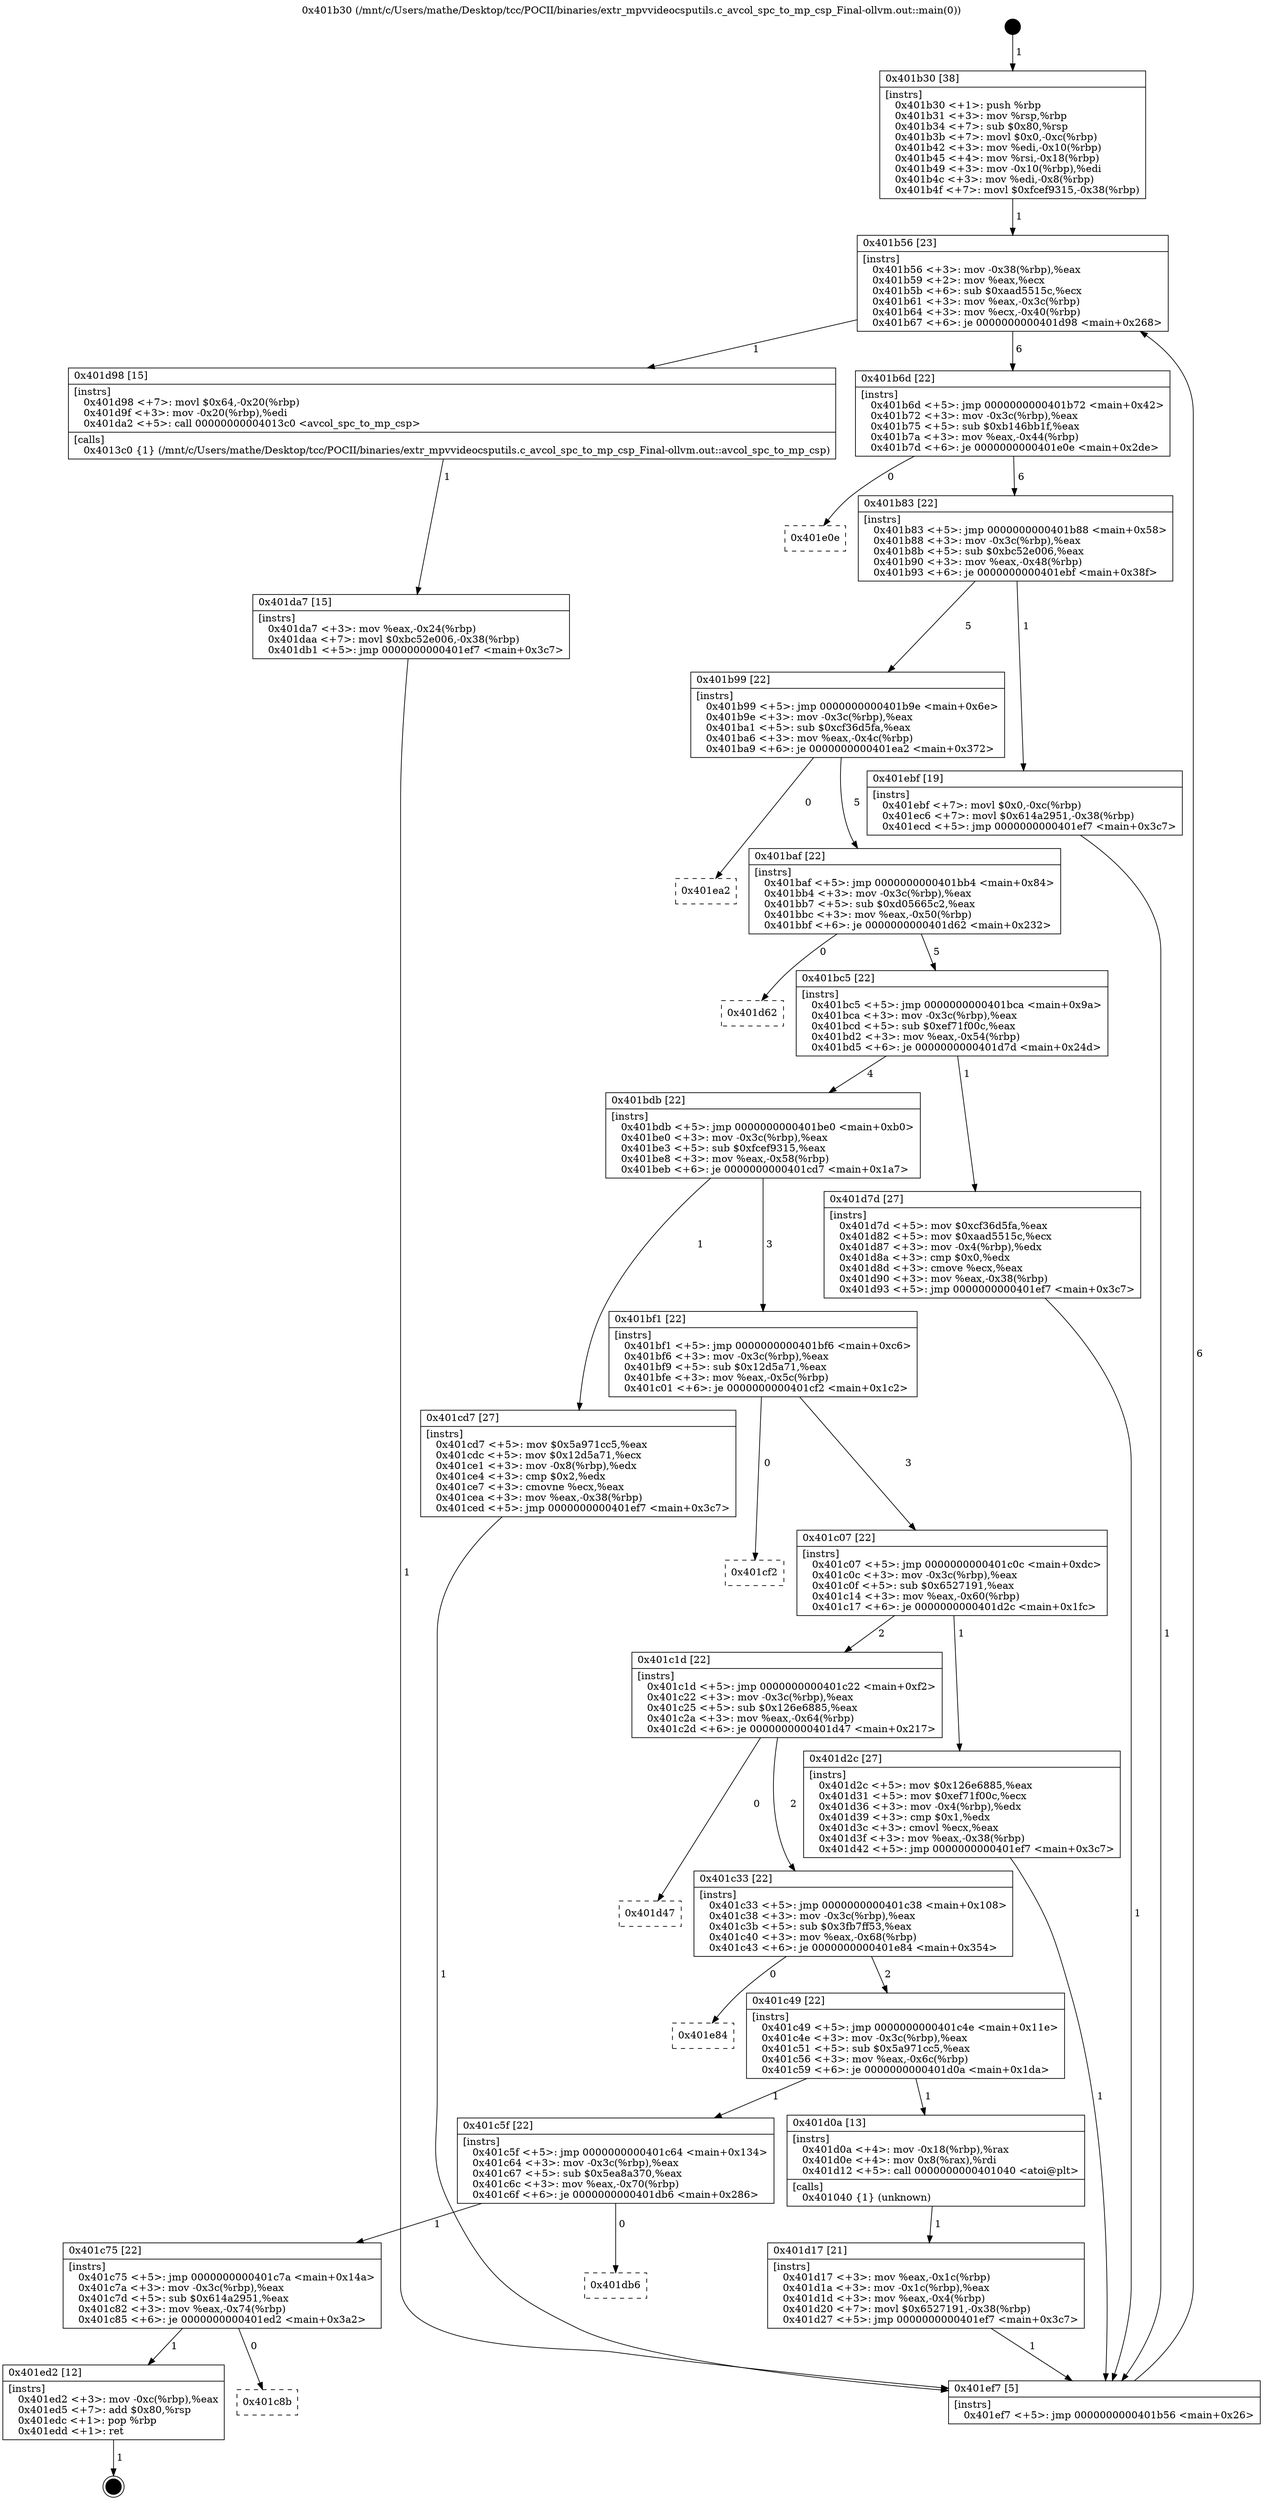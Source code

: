 digraph "0x401b30" {
  label = "0x401b30 (/mnt/c/Users/mathe/Desktop/tcc/POCII/binaries/extr_mpvvideocsputils.c_avcol_spc_to_mp_csp_Final-ollvm.out::main(0))"
  labelloc = "t"
  node[shape=record]

  Entry [label="",width=0.3,height=0.3,shape=circle,fillcolor=black,style=filled]
  "0x401b56" [label="{
     0x401b56 [23]\l
     | [instrs]\l
     &nbsp;&nbsp;0x401b56 \<+3\>: mov -0x38(%rbp),%eax\l
     &nbsp;&nbsp;0x401b59 \<+2\>: mov %eax,%ecx\l
     &nbsp;&nbsp;0x401b5b \<+6\>: sub $0xaad5515c,%ecx\l
     &nbsp;&nbsp;0x401b61 \<+3\>: mov %eax,-0x3c(%rbp)\l
     &nbsp;&nbsp;0x401b64 \<+3\>: mov %ecx,-0x40(%rbp)\l
     &nbsp;&nbsp;0x401b67 \<+6\>: je 0000000000401d98 \<main+0x268\>\l
  }"]
  "0x401d98" [label="{
     0x401d98 [15]\l
     | [instrs]\l
     &nbsp;&nbsp;0x401d98 \<+7\>: movl $0x64,-0x20(%rbp)\l
     &nbsp;&nbsp;0x401d9f \<+3\>: mov -0x20(%rbp),%edi\l
     &nbsp;&nbsp;0x401da2 \<+5\>: call 00000000004013c0 \<avcol_spc_to_mp_csp\>\l
     | [calls]\l
     &nbsp;&nbsp;0x4013c0 \{1\} (/mnt/c/Users/mathe/Desktop/tcc/POCII/binaries/extr_mpvvideocsputils.c_avcol_spc_to_mp_csp_Final-ollvm.out::avcol_spc_to_mp_csp)\l
  }"]
  "0x401b6d" [label="{
     0x401b6d [22]\l
     | [instrs]\l
     &nbsp;&nbsp;0x401b6d \<+5\>: jmp 0000000000401b72 \<main+0x42\>\l
     &nbsp;&nbsp;0x401b72 \<+3\>: mov -0x3c(%rbp),%eax\l
     &nbsp;&nbsp;0x401b75 \<+5\>: sub $0xb146bb1f,%eax\l
     &nbsp;&nbsp;0x401b7a \<+3\>: mov %eax,-0x44(%rbp)\l
     &nbsp;&nbsp;0x401b7d \<+6\>: je 0000000000401e0e \<main+0x2de\>\l
  }"]
  Exit [label="",width=0.3,height=0.3,shape=circle,fillcolor=black,style=filled,peripheries=2]
  "0x401e0e" [label="{
     0x401e0e\l
  }", style=dashed]
  "0x401b83" [label="{
     0x401b83 [22]\l
     | [instrs]\l
     &nbsp;&nbsp;0x401b83 \<+5\>: jmp 0000000000401b88 \<main+0x58\>\l
     &nbsp;&nbsp;0x401b88 \<+3\>: mov -0x3c(%rbp),%eax\l
     &nbsp;&nbsp;0x401b8b \<+5\>: sub $0xbc52e006,%eax\l
     &nbsp;&nbsp;0x401b90 \<+3\>: mov %eax,-0x48(%rbp)\l
     &nbsp;&nbsp;0x401b93 \<+6\>: je 0000000000401ebf \<main+0x38f\>\l
  }"]
  "0x401c8b" [label="{
     0x401c8b\l
  }", style=dashed]
  "0x401ebf" [label="{
     0x401ebf [19]\l
     | [instrs]\l
     &nbsp;&nbsp;0x401ebf \<+7\>: movl $0x0,-0xc(%rbp)\l
     &nbsp;&nbsp;0x401ec6 \<+7\>: movl $0x614a2951,-0x38(%rbp)\l
     &nbsp;&nbsp;0x401ecd \<+5\>: jmp 0000000000401ef7 \<main+0x3c7\>\l
  }"]
  "0x401b99" [label="{
     0x401b99 [22]\l
     | [instrs]\l
     &nbsp;&nbsp;0x401b99 \<+5\>: jmp 0000000000401b9e \<main+0x6e\>\l
     &nbsp;&nbsp;0x401b9e \<+3\>: mov -0x3c(%rbp),%eax\l
     &nbsp;&nbsp;0x401ba1 \<+5\>: sub $0xcf36d5fa,%eax\l
     &nbsp;&nbsp;0x401ba6 \<+3\>: mov %eax,-0x4c(%rbp)\l
     &nbsp;&nbsp;0x401ba9 \<+6\>: je 0000000000401ea2 \<main+0x372\>\l
  }"]
  "0x401ed2" [label="{
     0x401ed2 [12]\l
     | [instrs]\l
     &nbsp;&nbsp;0x401ed2 \<+3\>: mov -0xc(%rbp),%eax\l
     &nbsp;&nbsp;0x401ed5 \<+7\>: add $0x80,%rsp\l
     &nbsp;&nbsp;0x401edc \<+1\>: pop %rbp\l
     &nbsp;&nbsp;0x401edd \<+1\>: ret\l
  }"]
  "0x401ea2" [label="{
     0x401ea2\l
  }", style=dashed]
  "0x401baf" [label="{
     0x401baf [22]\l
     | [instrs]\l
     &nbsp;&nbsp;0x401baf \<+5\>: jmp 0000000000401bb4 \<main+0x84\>\l
     &nbsp;&nbsp;0x401bb4 \<+3\>: mov -0x3c(%rbp),%eax\l
     &nbsp;&nbsp;0x401bb7 \<+5\>: sub $0xd05665c2,%eax\l
     &nbsp;&nbsp;0x401bbc \<+3\>: mov %eax,-0x50(%rbp)\l
     &nbsp;&nbsp;0x401bbf \<+6\>: je 0000000000401d62 \<main+0x232\>\l
  }"]
  "0x401c75" [label="{
     0x401c75 [22]\l
     | [instrs]\l
     &nbsp;&nbsp;0x401c75 \<+5\>: jmp 0000000000401c7a \<main+0x14a\>\l
     &nbsp;&nbsp;0x401c7a \<+3\>: mov -0x3c(%rbp),%eax\l
     &nbsp;&nbsp;0x401c7d \<+5\>: sub $0x614a2951,%eax\l
     &nbsp;&nbsp;0x401c82 \<+3\>: mov %eax,-0x74(%rbp)\l
     &nbsp;&nbsp;0x401c85 \<+6\>: je 0000000000401ed2 \<main+0x3a2\>\l
  }"]
  "0x401d62" [label="{
     0x401d62\l
  }", style=dashed]
  "0x401bc5" [label="{
     0x401bc5 [22]\l
     | [instrs]\l
     &nbsp;&nbsp;0x401bc5 \<+5\>: jmp 0000000000401bca \<main+0x9a\>\l
     &nbsp;&nbsp;0x401bca \<+3\>: mov -0x3c(%rbp),%eax\l
     &nbsp;&nbsp;0x401bcd \<+5\>: sub $0xef71f00c,%eax\l
     &nbsp;&nbsp;0x401bd2 \<+3\>: mov %eax,-0x54(%rbp)\l
     &nbsp;&nbsp;0x401bd5 \<+6\>: je 0000000000401d7d \<main+0x24d\>\l
  }"]
  "0x401db6" [label="{
     0x401db6\l
  }", style=dashed]
  "0x401d7d" [label="{
     0x401d7d [27]\l
     | [instrs]\l
     &nbsp;&nbsp;0x401d7d \<+5\>: mov $0xcf36d5fa,%eax\l
     &nbsp;&nbsp;0x401d82 \<+5\>: mov $0xaad5515c,%ecx\l
     &nbsp;&nbsp;0x401d87 \<+3\>: mov -0x4(%rbp),%edx\l
     &nbsp;&nbsp;0x401d8a \<+3\>: cmp $0x0,%edx\l
     &nbsp;&nbsp;0x401d8d \<+3\>: cmove %ecx,%eax\l
     &nbsp;&nbsp;0x401d90 \<+3\>: mov %eax,-0x38(%rbp)\l
     &nbsp;&nbsp;0x401d93 \<+5\>: jmp 0000000000401ef7 \<main+0x3c7\>\l
  }"]
  "0x401bdb" [label="{
     0x401bdb [22]\l
     | [instrs]\l
     &nbsp;&nbsp;0x401bdb \<+5\>: jmp 0000000000401be0 \<main+0xb0\>\l
     &nbsp;&nbsp;0x401be0 \<+3\>: mov -0x3c(%rbp),%eax\l
     &nbsp;&nbsp;0x401be3 \<+5\>: sub $0xfcef9315,%eax\l
     &nbsp;&nbsp;0x401be8 \<+3\>: mov %eax,-0x58(%rbp)\l
     &nbsp;&nbsp;0x401beb \<+6\>: je 0000000000401cd7 \<main+0x1a7\>\l
  }"]
  "0x401da7" [label="{
     0x401da7 [15]\l
     | [instrs]\l
     &nbsp;&nbsp;0x401da7 \<+3\>: mov %eax,-0x24(%rbp)\l
     &nbsp;&nbsp;0x401daa \<+7\>: movl $0xbc52e006,-0x38(%rbp)\l
     &nbsp;&nbsp;0x401db1 \<+5\>: jmp 0000000000401ef7 \<main+0x3c7\>\l
  }"]
  "0x401cd7" [label="{
     0x401cd7 [27]\l
     | [instrs]\l
     &nbsp;&nbsp;0x401cd7 \<+5\>: mov $0x5a971cc5,%eax\l
     &nbsp;&nbsp;0x401cdc \<+5\>: mov $0x12d5a71,%ecx\l
     &nbsp;&nbsp;0x401ce1 \<+3\>: mov -0x8(%rbp),%edx\l
     &nbsp;&nbsp;0x401ce4 \<+3\>: cmp $0x2,%edx\l
     &nbsp;&nbsp;0x401ce7 \<+3\>: cmovne %ecx,%eax\l
     &nbsp;&nbsp;0x401cea \<+3\>: mov %eax,-0x38(%rbp)\l
     &nbsp;&nbsp;0x401ced \<+5\>: jmp 0000000000401ef7 \<main+0x3c7\>\l
  }"]
  "0x401bf1" [label="{
     0x401bf1 [22]\l
     | [instrs]\l
     &nbsp;&nbsp;0x401bf1 \<+5\>: jmp 0000000000401bf6 \<main+0xc6\>\l
     &nbsp;&nbsp;0x401bf6 \<+3\>: mov -0x3c(%rbp),%eax\l
     &nbsp;&nbsp;0x401bf9 \<+5\>: sub $0x12d5a71,%eax\l
     &nbsp;&nbsp;0x401bfe \<+3\>: mov %eax,-0x5c(%rbp)\l
     &nbsp;&nbsp;0x401c01 \<+6\>: je 0000000000401cf2 \<main+0x1c2\>\l
  }"]
  "0x401ef7" [label="{
     0x401ef7 [5]\l
     | [instrs]\l
     &nbsp;&nbsp;0x401ef7 \<+5\>: jmp 0000000000401b56 \<main+0x26\>\l
  }"]
  "0x401b30" [label="{
     0x401b30 [38]\l
     | [instrs]\l
     &nbsp;&nbsp;0x401b30 \<+1\>: push %rbp\l
     &nbsp;&nbsp;0x401b31 \<+3\>: mov %rsp,%rbp\l
     &nbsp;&nbsp;0x401b34 \<+7\>: sub $0x80,%rsp\l
     &nbsp;&nbsp;0x401b3b \<+7\>: movl $0x0,-0xc(%rbp)\l
     &nbsp;&nbsp;0x401b42 \<+3\>: mov %edi,-0x10(%rbp)\l
     &nbsp;&nbsp;0x401b45 \<+4\>: mov %rsi,-0x18(%rbp)\l
     &nbsp;&nbsp;0x401b49 \<+3\>: mov -0x10(%rbp),%edi\l
     &nbsp;&nbsp;0x401b4c \<+3\>: mov %edi,-0x8(%rbp)\l
     &nbsp;&nbsp;0x401b4f \<+7\>: movl $0xfcef9315,-0x38(%rbp)\l
  }"]
  "0x401d17" [label="{
     0x401d17 [21]\l
     | [instrs]\l
     &nbsp;&nbsp;0x401d17 \<+3\>: mov %eax,-0x1c(%rbp)\l
     &nbsp;&nbsp;0x401d1a \<+3\>: mov -0x1c(%rbp),%eax\l
     &nbsp;&nbsp;0x401d1d \<+3\>: mov %eax,-0x4(%rbp)\l
     &nbsp;&nbsp;0x401d20 \<+7\>: movl $0x6527191,-0x38(%rbp)\l
     &nbsp;&nbsp;0x401d27 \<+5\>: jmp 0000000000401ef7 \<main+0x3c7\>\l
  }"]
  "0x401cf2" [label="{
     0x401cf2\l
  }", style=dashed]
  "0x401c07" [label="{
     0x401c07 [22]\l
     | [instrs]\l
     &nbsp;&nbsp;0x401c07 \<+5\>: jmp 0000000000401c0c \<main+0xdc\>\l
     &nbsp;&nbsp;0x401c0c \<+3\>: mov -0x3c(%rbp),%eax\l
     &nbsp;&nbsp;0x401c0f \<+5\>: sub $0x6527191,%eax\l
     &nbsp;&nbsp;0x401c14 \<+3\>: mov %eax,-0x60(%rbp)\l
     &nbsp;&nbsp;0x401c17 \<+6\>: je 0000000000401d2c \<main+0x1fc\>\l
  }"]
  "0x401c5f" [label="{
     0x401c5f [22]\l
     | [instrs]\l
     &nbsp;&nbsp;0x401c5f \<+5\>: jmp 0000000000401c64 \<main+0x134\>\l
     &nbsp;&nbsp;0x401c64 \<+3\>: mov -0x3c(%rbp),%eax\l
     &nbsp;&nbsp;0x401c67 \<+5\>: sub $0x5ea8a370,%eax\l
     &nbsp;&nbsp;0x401c6c \<+3\>: mov %eax,-0x70(%rbp)\l
     &nbsp;&nbsp;0x401c6f \<+6\>: je 0000000000401db6 \<main+0x286\>\l
  }"]
  "0x401d2c" [label="{
     0x401d2c [27]\l
     | [instrs]\l
     &nbsp;&nbsp;0x401d2c \<+5\>: mov $0x126e6885,%eax\l
     &nbsp;&nbsp;0x401d31 \<+5\>: mov $0xef71f00c,%ecx\l
     &nbsp;&nbsp;0x401d36 \<+3\>: mov -0x4(%rbp),%edx\l
     &nbsp;&nbsp;0x401d39 \<+3\>: cmp $0x1,%edx\l
     &nbsp;&nbsp;0x401d3c \<+3\>: cmovl %ecx,%eax\l
     &nbsp;&nbsp;0x401d3f \<+3\>: mov %eax,-0x38(%rbp)\l
     &nbsp;&nbsp;0x401d42 \<+5\>: jmp 0000000000401ef7 \<main+0x3c7\>\l
  }"]
  "0x401c1d" [label="{
     0x401c1d [22]\l
     | [instrs]\l
     &nbsp;&nbsp;0x401c1d \<+5\>: jmp 0000000000401c22 \<main+0xf2\>\l
     &nbsp;&nbsp;0x401c22 \<+3\>: mov -0x3c(%rbp),%eax\l
     &nbsp;&nbsp;0x401c25 \<+5\>: sub $0x126e6885,%eax\l
     &nbsp;&nbsp;0x401c2a \<+3\>: mov %eax,-0x64(%rbp)\l
     &nbsp;&nbsp;0x401c2d \<+6\>: je 0000000000401d47 \<main+0x217\>\l
  }"]
  "0x401d0a" [label="{
     0x401d0a [13]\l
     | [instrs]\l
     &nbsp;&nbsp;0x401d0a \<+4\>: mov -0x18(%rbp),%rax\l
     &nbsp;&nbsp;0x401d0e \<+4\>: mov 0x8(%rax),%rdi\l
     &nbsp;&nbsp;0x401d12 \<+5\>: call 0000000000401040 \<atoi@plt\>\l
     | [calls]\l
     &nbsp;&nbsp;0x401040 \{1\} (unknown)\l
  }"]
  "0x401d47" [label="{
     0x401d47\l
  }", style=dashed]
  "0x401c33" [label="{
     0x401c33 [22]\l
     | [instrs]\l
     &nbsp;&nbsp;0x401c33 \<+5\>: jmp 0000000000401c38 \<main+0x108\>\l
     &nbsp;&nbsp;0x401c38 \<+3\>: mov -0x3c(%rbp),%eax\l
     &nbsp;&nbsp;0x401c3b \<+5\>: sub $0x3fb7ff53,%eax\l
     &nbsp;&nbsp;0x401c40 \<+3\>: mov %eax,-0x68(%rbp)\l
     &nbsp;&nbsp;0x401c43 \<+6\>: je 0000000000401e84 \<main+0x354\>\l
  }"]
  "0x401c49" [label="{
     0x401c49 [22]\l
     | [instrs]\l
     &nbsp;&nbsp;0x401c49 \<+5\>: jmp 0000000000401c4e \<main+0x11e\>\l
     &nbsp;&nbsp;0x401c4e \<+3\>: mov -0x3c(%rbp),%eax\l
     &nbsp;&nbsp;0x401c51 \<+5\>: sub $0x5a971cc5,%eax\l
     &nbsp;&nbsp;0x401c56 \<+3\>: mov %eax,-0x6c(%rbp)\l
     &nbsp;&nbsp;0x401c59 \<+6\>: je 0000000000401d0a \<main+0x1da\>\l
  }"]
  "0x401e84" [label="{
     0x401e84\l
  }", style=dashed]
  Entry -> "0x401b30" [label=" 1"]
  "0x401b56" -> "0x401d98" [label=" 1"]
  "0x401b56" -> "0x401b6d" [label=" 6"]
  "0x401ed2" -> Exit [label=" 1"]
  "0x401b6d" -> "0x401e0e" [label=" 0"]
  "0x401b6d" -> "0x401b83" [label=" 6"]
  "0x401c75" -> "0x401c8b" [label=" 0"]
  "0x401b83" -> "0x401ebf" [label=" 1"]
  "0x401b83" -> "0x401b99" [label=" 5"]
  "0x401c75" -> "0x401ed2" [label=" 1"]
  "0x401b99" -> "0x401ea2" [label=" 0"]
  "0x401b99" -> "0x401baf" [label=" 5"]
  "0x401c5f" -> "0x401c75" [label=" 1"]
  "0x401baf" -> "0x401d62" [label=" 0"]
  "0x401baf" -> "0x401bc5" [label=" 5"]
  "0x401c5f" -> "0x401db6" [label=" 0"]
  "0x401bc5" -> "0x401d7d" [label=" 1"]
  "0x401bc5" -> "0x401bdb" [label=" 4"]
  "0x401ebf" -> "0x401ef7" [label=" 1"]
  "0x401bdb" -> "0x401cd7" [label=" 1"]
  "0x401bdb" -> "0x401bf1" [label=" 3"]
  "0x401cd7" -> "0x401ef7" [label=" 1"]
  "0x401b30" -> "0x401b56" [label=" 1"]
  "0x401ef7" -> "0x401b56" [label=" 6"]
  "0x401da7" -> "0x401ef7" [label=" 1"]
  "0x401bf1" -> "0x401cf2" [label=" 0"]
  "0x401bf1" -> "0x401c07" [label=" 3"]
  "0x401d98" -> "0x401da7" [label=" 1"]
  "0x401c07" -> "0x401d2c" [label=" 1"]
  "0x401c07" -> "0x401c1d" [label=" 2"]
  "0x401d7d" -> "0x401ef7" [label=" 1"]
  "0x401c1d" -> "0x401d47" [label=" 0"]
  "0x401c1d" -> "0x401c33" [label=" 2"]
  "0x401d2c" -> "0x401ef7" [label=" 1"]
  "0x401c33" -> "0x401e84" [label=" 0"]
  "0x401c33" -> "0x401c49" [label=" 2"]
  "0x401d17" -> "0x401ef7" [label=" 1"]
  "0x401c49" -> "0x401d0a" [label=" 1"]
  "0x401c49" -> "0x401c5f" [label=" 1"]
  "0x401d0a" -> "0x401d17" [label=" 1"]
}
